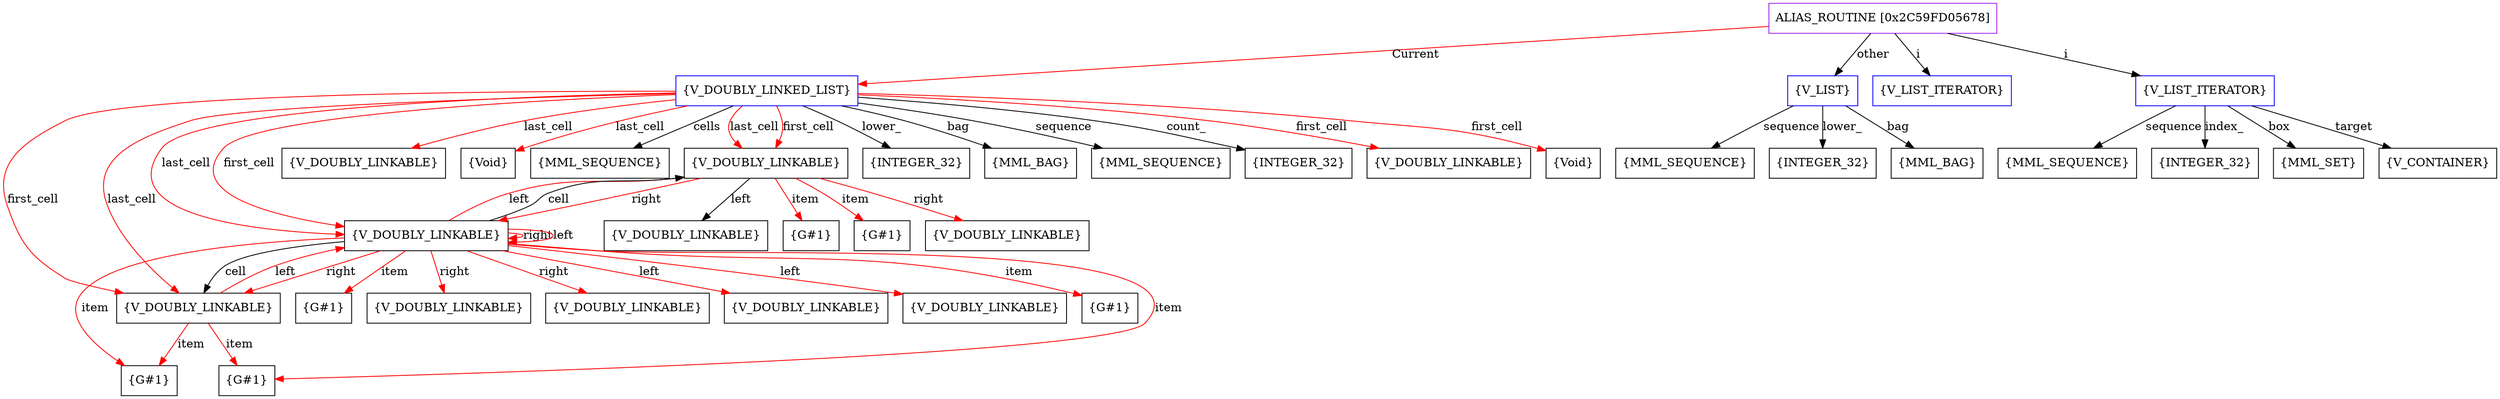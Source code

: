 digraph g {
	node [shape=box]
	b1[color=purple label=<ALIAS_ROUTINE [0x2C59FD05678]>]
	b2[color=blue label=<{V_DOUBLY_LINKED_LIST}>]
	b3[label=<{INTEGER_32}>]
	b4[label=<{MML_BAG}>]
	b5[label=<{MML_SEQUENCE}>]
	b6[label=<{INTEGER_32}>]
	b7[label=<{V_DOUBLY_LINKABLE}>]
	b8[label=<{Void}>]
	b9[label=<{V_DOUBLY_LINKABLE}>]
	b10[label=<{G#1}>]
	b11[label=<{G#1}>]
	b12[label=<{V_DOUBLY_LINKABLE}>]
	b13[label=<{V_DOUBLY_LINKABLE}>]
	b14[label=<{G#1}>]
	b15[label=<{G#1}>]
	b16[label=<{G#1}>]
	b17[label=<{G#1}>]
	b18[label=<{V_DOUBLY_LINKABLE}>]
	b19[label=<{V_DOUBLY_LINKABLE}>]
	b20[label=<{V_DOUBLY_LINKABLE}>]
	b21[label=<{V_DOUBLY_LINKABLE}>]
	b22[label=<{V_DOUBLY_LINKABLE}>]
	b23[label=<{V_DOUBLY_LINKABLE}>]
	b24[label=<{V_DOUBLY_LINKABLE}>]
	b25[label=<{Void}>]
	b26[label=<{MML_SEQUENCE}>]
	b27[color=blue label=<{V_LIST}>]
	b28[label=<{MML_BAG}>]
	b29[label=<{MML_SEQUENCE}>]
	b30[label=<{INTEGER_32}>]
	b31[color=blue label=<{V_LIST_ITERATOR}>]
	b32[color=blue label=<{V_LIST_ITERATOR}>]
	b33[label=<{MML_SET}>]
	b34[label=<{V_CONTAINER}>]
	b35[label=<{MML_SEQUENCE}>]
	b36[label=<{INTEGER_32}>]
	b1->b2[color=red label=<Current>]
	b2->b3[label=<lower_>]
	b2->b4[label=<bag>]
	b2->b5[label=<sequence>]
	b2->b6[label=<count_>]
	b2->b7[color=red label=<first_cell>]
	b2->b8[color=red label=<first_cell>]
	b2->b9[color=red label=<first_cell>]
	b9->b10[color=red label=<item>]
	b9->b11[color=red label=<item>]
	b9->b12[color=red label=<right>]
	b9->b13[color=red label=<right>]
	b13->b14[color=red label=<item>]
	b13->b15[color=red label=<item>]
	b13->b16[color=red label=<item>]
	b13->b17[color=red label=<item>]
	b13->b18[color=red label=<right>]
	b13->b19[color=red label=<right>]
	b13->b13[color=red label=<right>]
	b13->b20[color=red label=<right>]
	b20->b16[color=red label=<item>]
	b20->b15[color=red label=<item>]
	b20->b13[color=red label=<left>]
	b13->b21[color=red label=<left>]
	b13->b22[color=red label=<left>]
	b13->b13[color=red label=<left>]
	b13->b9[color=red label=<left>]
	b13->b9[label=<cell>]
	b13->b20[label=<cell>]
	b9->b23[label=<left>]
	b2->b13[color=red label=<first_cell>]
	b2->b20[color=red label=<first_cell>]
	b2->b24[color=red label=<last_cell>]
	b2->b25[color=red label=<last_cell>]
	b2->b9[color=red label=<last_cell>]
	b2->b13[color=red label=<last_cell>]
	b2->b20[color=red label=<last_cell>]
	b2->b26[label=<cells>]
	b1->b27[label=<other>]
	b27->b28[label=<bag>]
	b27->b29[label=<sequence>]
	b27->b30[label=<lower_>]
	b1->b31[label=<i>]
	b1->b32[label=<i>]
	b32->b33[label=<box>]
	b32->b34[label=<target>]
	b32->b35[label=<sequence>]
	b32->b36[label=<index_>]
}
